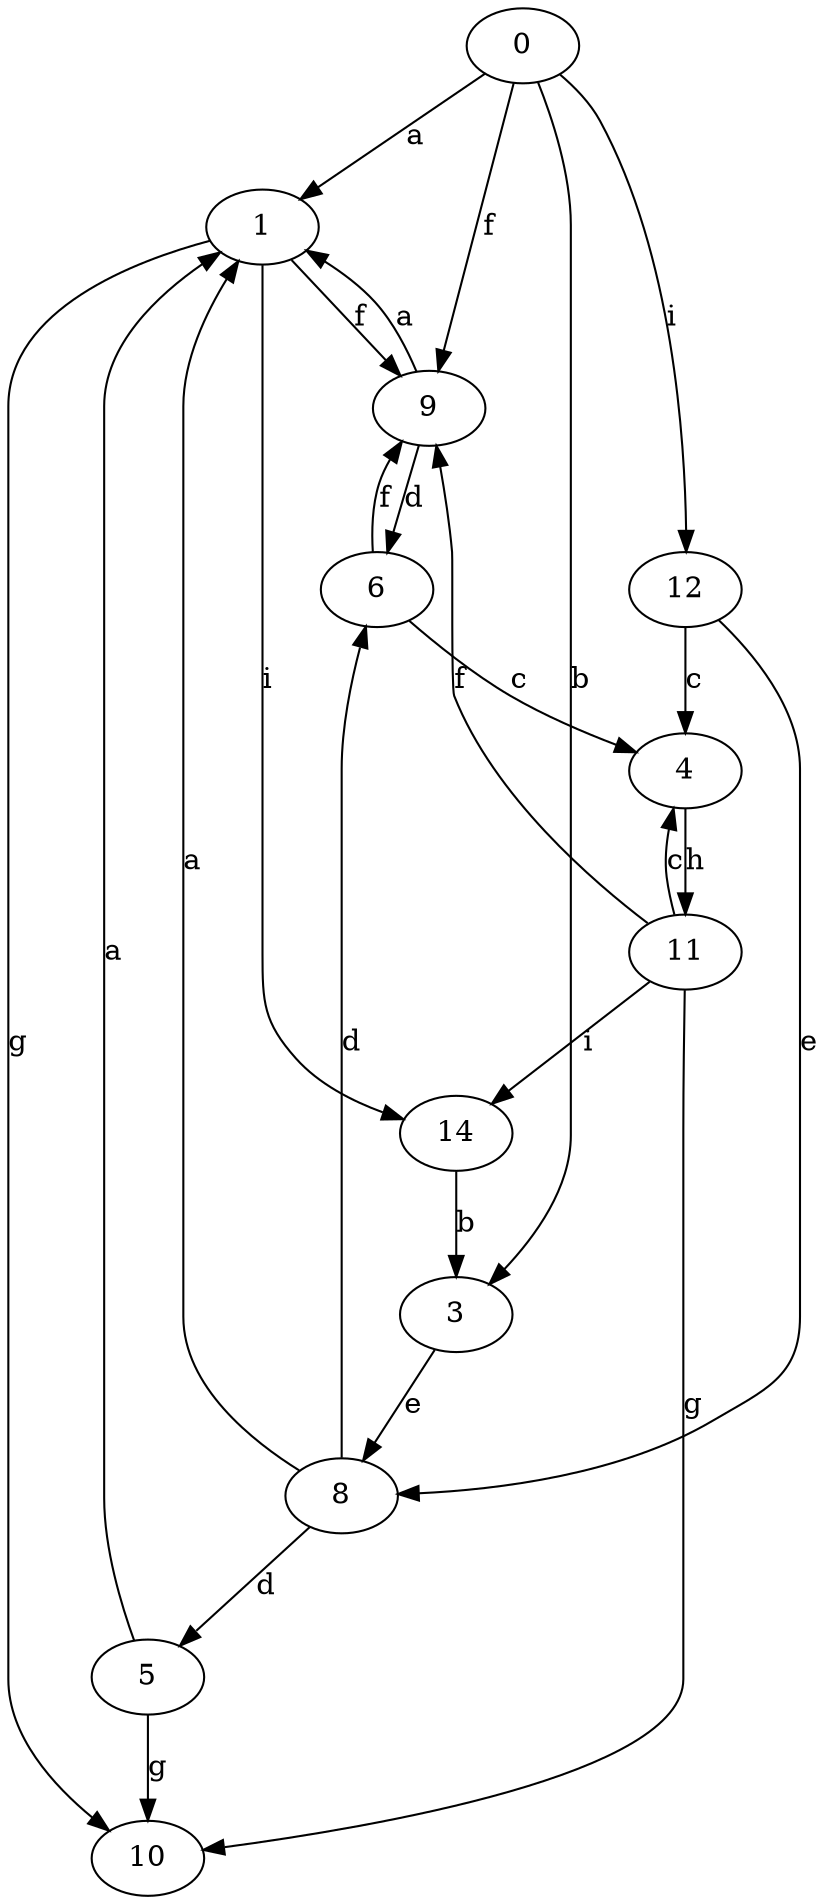strict digraph  {
1;
0;
3;
4;
5;
6;
8;
9;
10;
11;
12;
14;
1 -> 9  [label=f];
1 -> 10  [label=g];
1 -> 14  [label=i];
0 -> 1  [label=a];
0 -> 3  [label=b];
0 -> 9  [label=f];
0 -> 12  [label=i];
3 -> 8  [label=e];
4 -> 11  [label=h];
5 -> 1  [label=a];
5 -> 10  [label=g];
6 -> 4  [label=c];
6 -> 9  [label=f];
8 -> 1  [label=a];
8 -> 5  [label=d];
8 -> 6  [label=d];
9 -> 1  [label=a];
9 -> 6  [label=d];
11 -> 4  [label=c];
11 -> 9  [label=f];
11 -> 10  [label=g];
11 -> 14  [label=i];
12 -> 4  [label=c];
12 -> 8  [label=e];
14 -> 3  [label=b];
}
